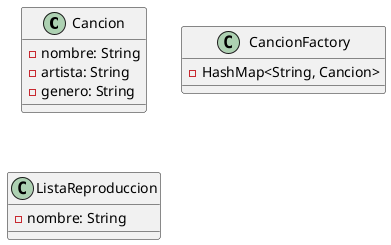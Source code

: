 @startuml
class Cancion{
- nombre: String
- artista: String
- genero: String
}
class CancionFactory{
- HashMap<String, Cancion>
}
class ListaReproduccion{
- nombre: String
}

@enduml